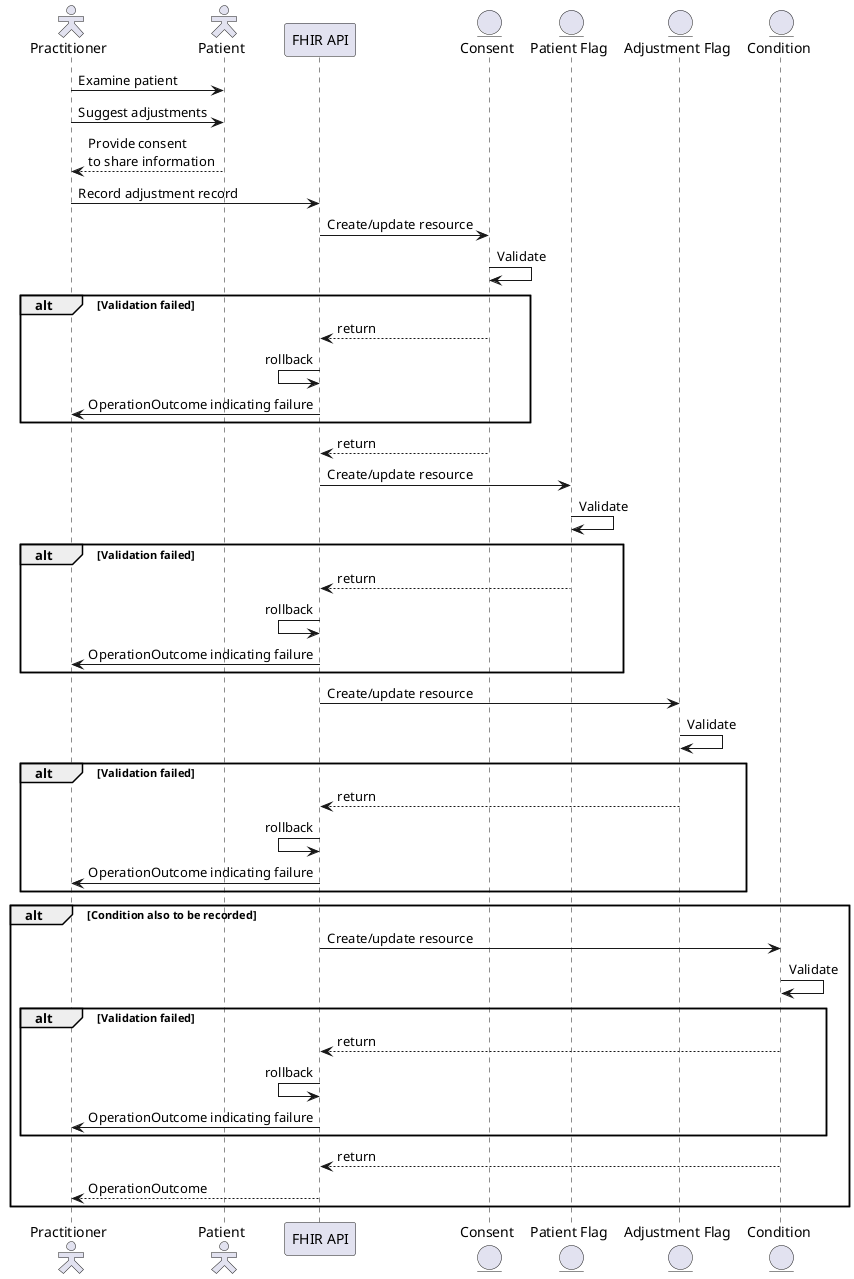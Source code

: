 @startuml

skinparam actorStyle hollow

actor        "Practitioner"     as pra
actor        "Patient"          as pat
participant  "FHIR API"         as api
entity       "Consent"          as con
entity       "Patient Flag"      as mas
entity       "Adjustment Flag"  as adj
entity       "Condition"        as cod

pra ->  pat : Examine patient
pra ->  pat : Suggest adjustments
pra <-- pat : Provide consent\nto share information

pra ->  api : Record adjustment record

api ->  con : Create/update resource
con ->  con : Validate
alt Validation failed
api <-- con : return
api <- api : rollback
api ->  pra : OperationOutcome indicating failure
end
api <-- con : return

api ->  mas : Create/update resource
mas ->  mas : Validate
alt Validation failed
api <-- mas : return
api <- api : rollback
api ->  pra : OperationOutcome indicating failure
end

api ->  adj : Create/update resource
adj ->  adj : Validate
alt Validation failed
api <-- adj : return
api <- api : rollback
api ->  pra : OperationOutcome indicating failure
end

alt Condition also to be recorded
api ->  cod : Create/update resource
cod ->  cod : Validate
alt Validation failed
api <-- cod : return
api <- api : rollback
api ->  pra : OperationOutcome indicating failure
end
api <-- cod : return
pra <-- api : OperationOutcome
end


@enduml


